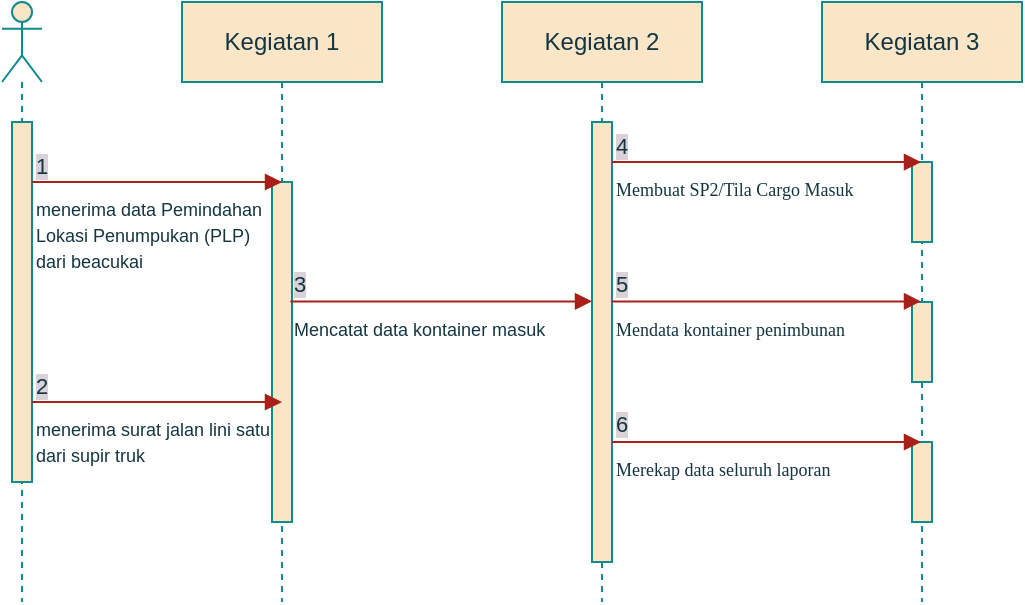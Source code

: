 <mxfile version="13.9.7" type="github" pages="2">
  <diagram id="s0Mmbe_96foXXKUcqOf8" name="sequence diagram masuk">
    <mxGraphModel dx="1038" dy="547" grid="1" gridSize="10" guides="1" tooltips="1" connect="1" arrows="1" fold="1" page="1" pageScale="1" pageWidth="850" pageHeight="1100" background="none" math="0" shadow="0">
      <root>
        <mxCell id="0" />
        <mxCell id="1" parent="0" />
        <mxCell id="u2yPSylJnqLLxZqIL412-1" value="" style="shape=umlLifeline;participant=umlActor;perimeter=lifelinePerimeter;whiteSpace=wrap;html=1;container=1;collapsible=0;recursiveResize=0;verticalAlign=top;spacingTop=36;outlineConnect=0;fillColor=#FAE5C7;strokeColor=#0F8B8D;fontColor=#143642;" parent="1" vertex="1">
          <mxGeometry x="170" y="80" width="20" height="300" as="geometry" />
        </mxCell>
        <mxCell id="u2yPSylJnqLLxZqIL412-10" value="" style="html=1;points=[];perimeter=orthogonalPerimeter;fillColor=#FAE5C7;strokeColor=#0F8B8D;fontColor=#143642;" parent="u2yPSylJnqLLxZqIL412-1" vertex="1">
          <mxGeometry x="5" y="60" width="10" height="180" as="geometry" />
        </mxCell>
        <mxCell id="u2yPSylJnqLLxZqIL412-2" value="Kegiatan 1" style="shape=umlLifeline;perimeter=lifelinePerimeter;whiteSpace=wrap;html=1;container=1;collapsible=0;recursiveResize=0;outlineConnect=0;fillColor=#FAE5C7;strokeColor=#0F8B8D;fontColor=#143642;" parent="1" vertex="1">
          <mxGeometry x="260" y="80" width="100" height="300" as="geometry" />
        </mxCell>
        <mxCell id="u2yPSylJnqLLxZqIL412-8" value="" style="html=1;points=[];perimeter=orthogonalPerimeter;fillColor=#FAE5C7;strokeColor=#0F8B8D;fontColor=#143642;" parent="u2yPSylJnqLLxZqIL412-2" vertex="1">
          <mxGeometry x="45" y="90" width="10" height="170" as="geometry" />
        </mxCell>
        <mxCell id="u2yPSylJnqLLxZqIL412-3" value="Kegiatan 2" style="shape=umlLifeline;perimeter=lifelinePerimeter;whiteSpace=wrap;html=1;container=1;collapsible=0;recursiveResize=0;outlineConnect=0;fillColor=#FAE5C7;strokeColor=#0F8B8D;fontColor=#143642;" parent="1" vertex="1">
          <mxGeometry x="420" y="80" width="100" height="300" as="geometry" />
        </mxCell>
        <mxCell id="u2yPSylJnqLLxZqIL412-6" value="&lt;div&gt;Kegiatan 3&lt;/div&gt;" style="shape=umlLifeline;perimeter=lifelinePerimeter;whiteSpace=wrap;html=1;container=1;collapsible=0;recursiveResize=0;outlineConnect=0;fillColor=#FAE5C7;strokeColor=#0F8B8D;fontColor=#143642;" parent="1" vertex="1">
          <mxGeometry x="580" y="80" width="100" height="300" as="geometry" />
        </mxCell>
        <mxCell id="u2yPSylJnqLLxZqIL412-12" value="" style="html=1;points=[];perimeter=orthogonalPerimeter;fillColor=#FAE5C7;strokeColor=#0F8B8D;fontColor=#143642;" parent="u2yPSylJnqLLxZqIL412-6" vertex="1">
          <mxGeometry x="45" y="80" width="10" height="40" as="geometry" />
        </mxCell>
        <mxCell id="u2yPSylJnqLLxZqIL412-13" value="" style="html=1;points=[];perimeter=orthogonalPerimeter;fillColor=#FAE5C7;strokeColor=#0F8B8D;fontColor=#143642;" parent="u2yPSylJnqLLxZqIL412-6" vertex="1">
          <mxGeometry x="45" y="150" width="10" height="40" as="geometry" />
        </mxCell>
        <mxCell id="u2yPSylJnqLLxZqIL412-14" value="" style="html=1;points=[];perimeter=orthogonalPerimeter;fillColor=#FAE5C7;strokeColor=#0F8B8D;fontColor=#143642;" parent="u2yPSylJnqLLxZqIL412-6" vertex="1">
          <mxGeometry x="45" y="220" width="10" height="40" as="geometry" />
        </mxCell>
        <mxCell id="u2yPSylJnqLLxZqIL412-11" value="" style="html=1;points=[];perimeter=orthogonalPerimeter;fillColor=#FAE5C7;strokeColor=#0F8B8D;fontColor=#143642;" parent="1" vertex="1">
          <mxGeometry x="465" y="140" width="10" height="220" as="geometry" />
        </mxCell>
        <mxCell id="u2yPSylJnqLLxZqIL412-15" value="&lt;div&gt;&lt;font style=&quot;font-size: 9px&quot;&gt;menerima data Pemindahan &lt;br&gt;&lt;/font&gt;&lt;/div&gt;&lt;div&gt;&lt;font style=&quot;font-size: 9px&quot;&gt;Lokasi Penumpukan (PLP) &lt;br&gt;&lt;/font&gt;&lt;/div&gt;&lt;div&gt;&lt;font style=&quot;font-size: 9px&quot;&gt;dari beacukai&lt;/font&gt;&lt;/div&gt;" style="endArrow=block;endFill=1;html=1;edgeStyle=orthogonalEdgeStyle;align=left;verticalAlign=top;labelBackgroundColor=none;strokeColor=#A8201A;fontColor=#143642;" parent="1" source="u2yPSylJnqLLxZqIL412-10" edge="1">
          <mxGeometry x="-1" relative="1" as="geometry">
            <mxPoint x="190" y="170" as="sourcePoint" />
            <mxPoint x="310" y="170" as="targetPoint" />
            <Array as="points">
              <mxPoint x="210" y="170" />
              <mxPoint x="210" y="170" />
            </Array>
          </mxGeometry>
        </mxCell>
        <mxCell id="u2yPSylJnqLLxZqIL412-16" value="1" style="edgeLabel;resizable=0;html=1;align=left;verticalAlign=bottom;labelBackgroundColor=#DAD2D8;fontColor=#143642;" parent="u2yPSylJnqLLxZqIL412-15" connectable="0" vertex="1">
          <mxGeometry x="-1" relative="1" as="geometry" />
        </mxCell>
        <mxCell id="u2yPSylJnqLLxZqIL412-19" value="&lt;div&gt;&lt;font style=&quot;font-size: 9px&quot;&gt;Mencatat data kontainer masuk&lt;/font&gt;&lt;/div&gt;&lt;div&gt;&lt;font style=&quot;font-size: 9px&quot;&gt;&lt;br&gt;&lt;/font&gt;&lt;/div&gt;" style="endArrow=block;endFill=1;html=1;edgeStyle=orthogonalEdgeStyle;align=left;verticalAlign=top;labelBackgroundColor=none;strokeColor=#A8201A;fontColor=#143642;exitX=0.92;exitY=0.626;exitDx=0;exitDy=0;exitPerimeter=0;" parent="1" edge="1">
          <mxGeometry x="-1" relative="1" as="geometry">
            <mxPoint x="314.2" y="229.79" as="sourcePoint" />
            <mxPoint x="465" y="229.659" as="targetPoint" />
            <Array as="points">
              <mxPoint x="430" y="229.63" />
              <mxPoint x="430" y="229.63" />
            </Array>
          </mxGeometry>
        </mxCell>
        <mxCell id="u2yPSylJnqLLxZqIL412-20" value="3" style="edgeLabel;resizable=0;html=1;align=left;verticalAlign=bottom;labelBackgroundColor=#DAD2D8;fontColor=#143642;" parent="u2yPSylJnqLLxZqIL412-19" connectable="0" vertex="1">
          <mxGeometry x="-1" relative="1" as="geometry" />
        </mxCell>
        <mxCell id="u2yPSylJnqLLxZqIL412-23" value="&lt;font style=&quot;font-size: 9px&quot;&gt;&lt;span style=&quot;font-family: &amp;#34;calisto mt&amp;#34; , serif&quot; lang=&quot;EN-US&quot;&gt;Membuat SP2/Tila Cargo Masuk&lt;/span&gt;&lt;/font&gt;" style="endArrow=block;endFill=1;html=1;edgeStyle=orthogonalEdgeStyle;align=left;verticalAlign=top;labelBackgroundColor=none;strokeColor=#A8201A;fontColor=#143642;" parent="1" target="u2yPSylJnqLLxZqIL412-6" edge="1">
          <mxGeometry x="-1" relative="1" as="geometry">
            <mxPoint x="475" y="160.029" as="sourcePoint" />
            <mxPoint x="600" y="160" as="targetPoint" />
            <Array as="points">
              <mxPoint x="580" y="160" />
              <mxPoint x="580" y="160" />
            </Array>
          </mxGeometry>
        </mxCell>
        <mxCell id="u2yPSylJnqLLxZqIL412-24" value="4" style="edgeLabel;resizable=0;html=1;align=left;verticalAlign=bottom;labelBackgroundColor=#DAD2D8;fontColor=#143642;" parent="u2yPSylJnqLLxZqIL412-23" connectable="0" vertex="1">
          <mxGeometry x="-1" relative="1" as="geometry" />
        </mxCell>
        <mxCell id="u2yPSylJnqLLxZqIL412-25" value="&lt;font style=&quot;font-size: 9px&quot;&gt;&lt;span style=&quot;font-family: &amp;quot;calisto mt&amp;quot; , serif&quot; lang=&quot;EN-US&quot;&gt;Mendata kontainer penimbunan&lt;/span&gt;&lt;/font&gt;" style="endArrow=block;endFill=1;html=1;edgeStyle=orthogonalEdgeStyle;align=left;verticalAlign=top;labelBackgroundColor=none;strokeColor=#A8201A;fontColor=#143642;" parent="1" edge="1">
          <mxGeometry x="-1" relative="1" as="geometry">
            <mxPoint x="475" y="229.719" as="sourcePoint" />
            <mxPoint x="629.5" y="229.719" as="targetPoint" />
            <Array as="points">
              <mxPoint x="580" y="229.69" />
              <mxPoint x="580" y="229.69" />
            </Array>
          </mxGeometry>
        </mxCell>
        <mxCell id="u2yPSylJnqLLxZqIL412-26" value="5" style="edgeLabel;resizable=0;html=1;align=left;verticalAlign=bottom;labelBackgroundColor=#DAD2D8;fontColor=#143642;" parent="u2yPSylJnqLLxZqIL412-25" connectable="0" vertex="1">
          <mxGeometry x="-1" relative="1" as="geometry" />
        </mxCell>
        <mxCell id="u2yPSylJnqLLxZqIL412-27" value="&lt;font style=&quot;font-size: 9px&quot;&gt;&lt;span style=&quot;font-family: &amp;quot;calisto mt&amp;quot; , serif&quot; lang=&quot;EN-US&quot;&gt;Merekap data seluruh laporan&lt;/span&gt;&lt;/font&gt;" style="endArrow=block;endFill=1;html=1;edgeStyle=orthogonalEdgeStyle;align=left;verticalAlign=top;labelBackgroundColor=none;strokeColor=#A8201A;fontColor=#143642;" parent="1" edge="1">
          <mxGeometry x="-1" relative="1" as="geometry">
            <mxPoint x="475" y="299.999" as="sourcePoint" />
            <mxPoint x="629.5" y="299.999" as="targetPoint" />
            <Array as="points">
              <mxPoint x="580" y="299.97" />
              <mxPoint x="580" y="299.97" />
            </Array>
          </mxGeometry>
        </mxCell>
        <mxCell id="u2yPSylJnqLLxZqIL412-28" value="6" style="edgeLabel;resizable=0;html=1;align=left;verticalAlign=bottom;labelBackgroundColor=#DAD2D8;fontColor=#143642;" parent="u2yPSylJnqLLxZqIL412-27" connectable="0" vertex="1">
          <mxGeometry x="-1" relative="1" as="geometry" />
        </mxCell>
        <mxCell id="u2yPSylJnqLLxZqIL412-31" value="&lt;div&gt;&lt;font style=&quot;font-size: 9px&quot;&gt;menerima surat jalan lini satu &lt;br&gt;&lt;/font&gt;&lt;/div&gt;&lt;div&gt;&lt;font style=&quot;font-size: 9px&quot;&gt;dari supir truk&lt;/font&gt;&lt;/div&gt;" style="endArrow=block;endFill=1;html=1;edgeStyle=orthogonalEdgeStyle;align=left;verticalAlign=top;labelBackgroundColor=none;strokeColor=#A8201A;fontColor=#143642;" parent="1" edge="1">
          <mxGeometry x="-1" relative="1" as="geometry">
            <mxPoint x="185.0" y="280.029" as="sourcePoint" />
            <mxPoint x="310" y="280" as="targetPoint" />
            <Array as="points">
              <mxPoint x="210" y="280" />
              <mxPoint x="210" y="280" />
            </Array>
            <mxPoint as="offset" />
          </mxGeometry>
        </mxCell>
        <mxCell id="u2yPSylJnqLLxZqIL412-32" value="2" style="edgeLabel;resizable=0;html=1;align=left;verticalAlign=bottom;labelBackgroundColor=#DAD2D8;fontColor=#143642;" parent="u2yPSylJnqLLxZqIL412-31" connectable="0" vertex="1">
          <mxGeometry x="-1" relative="1" as="geometry" />
        </mxCell>
      </root>
    </mxGraphModel>
  </diagram>
  <diagram id="yHClxJVfhAcmL0Wd4f6d" name="sequence diagram keluar">
    <mxGraphModel dx="1221" dy="644" grid="1" gridSize="10" guides="1" tooltips="1" connect="1" arrows="1" fold="1" page="1" pageScale="1" pageWidth="850" pageHeight="1100" math="0" shadow="0">
      <root>
        <mxCell id="rzDEYPqwC-Ctk7Euo6rp-0" />
        <mxCell id="rzDEYPqwC-Ctk7Euo6rp-1" parent="rzDEYPqwC-Ctk7Euo6rp-0" />
        <mxCell id="7TtJ_oYwYsImzt8FH30y-0" value="" style="shape=umlLifeline;participant=umlActor;perimeter=lifelinePerimeter;whiteSpace=wrap;html=1;container=1;collapsible=0;recursiveResize=0;verticalAlign=top;spacingTop=36;outlineConnect=0;fillColor=#FAE5C7;strokeColor=#0F8B8D;fontColor=#143642;" parent="rzDEYPqwC-Ctk7Euo6rp-1" vertex="1">
          <mxGeometry x="170" y="80" width="20" height="300" as="geometry" />
        </mxCell>
        <mxCell id="7TtJ_oYwYsImzt8FH30y-1" value="" style="html=1;points=[];perimeter=orthogonalPerimeter;fillColor=#FAE5C7;strokeColor=#0F8B8D;fontColor=#143642;" parent="7TtJ_oYwYsImzt8FH30y-0" vertex="1">
          <mxGeometry x="5" y="60" width="10" height="80" as="geometry" />
        </mxCell>
        <mxCell id="7TtJ_oYwYsImzt8FH30y-2" value="Kegiatan 1" style="shape=umlLifeline;perimeter=lifelinePerimeter;whiteSpace=wrap;html=1;container=1;collapsible=0;recursiveResize=0;outlineConnect=0;fillColor=#FAE5C7;strokeColor=#0F8B8D;fontColor=#143642;" parent="rzDEYPqwC-Ctk7Euo6rp-1" vertex="1">
          <mxGeometry x="260" y="80" width="100" height="300" as="geometry" />
        </mxCell>
        <mxCell id="7TtJ_oYwYsImzt8FH30y-3" value="" style="html=1;points=[];perimeter=orthogonalPerimeter;fillColor=#FAE5C7;strokeColor=#0F8B8D;fontColor=#143642;" parent="7TtJ_oYwYsImzt8FH30y-2" vertex="1">
          <mxGeometry x="45" y="90" width="10" height="40" as="geometry" />
        </mxCell>
        <mxCell id="7TtJ_oYwYsImzt8FH30y-5" value="Kegiatan 2" style="shape=umlLifeline;perimeter=lifelinePerimeter;whiteSpace=wrap;html=1;container=1;collapsible=0;recursiveResize=0;outlineConnect=0;fillColor=#FAE5C7;strokeColor=#0F8B8D;fontColor=#143642;" parent="rzDEYPqwC-Ctk7Euo6rp-1" vertex="1">
          <mxGeometry x="420" y="80" width="100" height="300" as="geometry" />
        </mxCell>
        <mxCell id="7TtJ_oYwYsImzt8FH30y-6" value="&lt;div&gt;Kegiatan 3&lt;/div&gt;" style="shape=umlLifeline;perimeter=lifelinePerimeter;whiteSpace=wrap;html=1;container=1;collapsible=0;recursiveResize=0;outlineConnect=0;fillColor=#FAE5C7;strokeColor=#0F8B8D;fontColor=#143642;" parent="rzDEYPqwC-Ctk7Euo6rp-1" vertex="1">
          <mxGeometry x="580" y="80" width="100" height="300" as="geometry" />
        </mxCell>
        <mxCell id="7TtJ_oYwYsImzt8FH30y-7" value="" style="html=1;points=[];perimeter=orthogonalPerimeter;fillColor=#FAE5C7;strokeColor=#0F8B8D;fontColor=#143642;" parent="7TtJ_oYwYsImzt8FH30y-6" vertex="1">
          <mxGeometry x="45" y="80" width="10" height="40" as="geometry" />
        </mxCell>
        <mxCell id="7TtJ_oYwYsImzt8FH30y-8" value="" style="html=1;points=[];perimeter=orthogonalPerimeter;fillColor=#FAE5C7;strokeColor=#0F8B8D;fontColor=#143642;" parent="7TtJ_oYwYsImzt8FH30y-6" vertex="1">
          <mxGeometry x="45" y="150" width="10" height="40" as="geometry" />
        </mxCell>
        <mxCell id="7TtJ_oYwYsImzt8FH30y-9" value="" style="html=1;points=[];perimeter=orthogonalPerimeter;fillColor=#FAE5C7;strokeColor=#0F8B8D;fontColor=#143642;" parent="7TtJ_oYwYsImzt8FH30y-6" vertex="1">
          <mxGeometry x="45" y="220" width="10" height="40" as="geometry" />
        </mxCell>
        <mxCell id="7TtJ_oYwYsImzt8FH30y-10" value="" style="html=1;points=[];perimeter=orthogonalPerimeter;fillColor=#FAE5C7;strokeColor=#0F8B8D;fontColor=#143642;" parent="rzDEYPqwC-Ctk7Euo6rp-1" vertex="1">
          <mxGeometry x="465" y="140" width="10" height="220" as="geometry" />
        </mxCell>
        <mxCell id="7TtJ_oYwYsImzt8FH30y-11" value="&lt;div&gt;&lt;font style=&quot;font-size: 9px&quot;&gt;Dokumen Surat Persetujuan&lt;br&gt;&lt;/font&gt;&lt;/div&gt;&lt;div&gt;&lt;font style=&quot;font-size: 9px&quot;&gt;Pengeluaran Barang (SPPB) &lt;/font&gt;&lt;/div&gt;" style="endArrow=block;endFill=1;html=1;edgeStyle=orthogonalEdgeStyle;align=left;verticalAlign=top;labelBackgroundColor=none;strokeColor=#A8201A;fontColor=#143642;" parent="rzDEYPqwC-Ctk7Euo6rp-1" source="7TtJ_oYwYsImzt8FH30y-1" edge="1">
          <mxGeometry x="-1" relative="1" as="geometry">
            <mxPoint x="190" y="170" as="sourcePoint" />
            <mxPoint x="310" y="170" as="targetPoint" />
            <Array as="points">
              <mxPoint x="210" y="170" />
              <mxPoint x="210" y="170" />
            </Array>
          </mxGeometry>
        </mxCell>
        <mxCell id="7TtJ_oYwYsImzt8FH30y-12" value="1" style="edgeLabel;resizable=0;html=1;align=left;verticalAlign=bottom;labelBackgroundColor=#DAD2D8;fontColor=#143642;" parent="7TtJ_oYwYsImzt8FH30y-11" connectable="0" vertex="1">
          <mxGeometry x="-1" relative="1" as="geometry" />
        </mxCell>
        <mxCell id="7TtJ_oYwYsImzt8FH30y-13" value="&lt;div&gt;&lt;font style=&quot;font-size: 9px&quot;&gt;Mencatat data kontainer keluar&lt;/font&gt;&lt;/div&gt;" style="endArrow=block;endFill=1;html=1;edgeStyle=orthogonalEdgeStyle;align=left;verticalAlign=top;labelBackgroundColor=none;strokeColor=#A8201A;fontColor=#143642;" parent="rzDEYPqwC-Ctk7Euo6rp-1" edge="1">
          <mxGeometry x="-1" relative="1" as="geometry">
            <mxPoint x="314" y="210" as="sourcePoint" />
            <mxPoint x="469.5" y="210.029" as="targetPoint" />
            <Array as="points" />
          </mxGeometry>
        </mxCell>
        <mxCell id="7TtJ_oYwYsImzt8FH30y-14" value="2" style="edgeLabel;resizable=0;html=1;align=left;verticalAlign=bottom;labelBackgroundColor=#DAD2D8;fontColor=#143642;" parent="7TtJ_oYwYsImzt8FH30y-13" connectable="0" vertex="1">
          <mxGeometry x="-1" relative="1" as="geometry" />
        </mxCell>
        <mxCell id="7TtJ_oYwYsImzt8FH30y-15" value="&lt;font style=&quot;font-size: 9px&quot;&gt;&lt;span style=&quot;font-family: &amp;#34;calisto mt&amp;#34; , serif&quot; lang=&quot;EN-US&quot;&gt;Membuat SP2/Tila Cargo Keluar&lt;/span&gt;&lt;/font&gt;" style="endArrow=block;endFill=1;html=1;edgeStyle=orthogonalEdgeStyle;align=left;verticalAlign=top;labelBackgroundColor=none;strokeColor=#A8201A;fontColor=#143642;" parent="rzDEYPqwC-Ctk7Euo6rp-1" target="7TtJ_oYwYsImzt8FH30y-6" edge="1">
          <mxGeometry x="-1" relative="1" as="geometry">
            <mxPoint x="475" y="160.029" as="sourcePoint" />
            <mxPoint x="600" y="160" as="targetPoint" />
            <Array as="points">
              <mxPoint x="580" y="160" />
              <mxPoint x="580" y="160" />
            </Array>
          </mxGeometry>
        </mxCell>
        <mxCell id="7TtJ_oYwYsImzt8FH30y-16" value="3" style="edgeLabel;resizable=0;html=1;align=left;verticalAlign=bottom;labelBackgroundColor=#DAD2D8;fontColor=#143642;" parent="7TtJ_oYwYsImzt8FH30y-15" connectable="0" vertex="1">
          <mxGeometry x="-1" relative="1" as="geometry" />
        </mxCell>
        <mxCell id="7TtJ_oYwYsImzt8FH30y-17" value="&lt;font style=&quot;font-size: 9px&quot;&gt;&lt;span style=&quot;font-family: &amp;quot;calisto mt&amp;quot; , serif&quot; lang=&quot;EN-US&quot;&gt;Mendata kontainer penimbunan&lt;/span&gt;&lt;/font&gt;" style="endArrow=block;endFill=1;html=1;edgeStyle=orthogonalEdgeStyle;align=left;verticalAlign=top;labelBackgroundColor=none;strokeColor=#A8201A;fontColor=#143642;" parent="rzDEYPqwC-Ctk7Euo6rp-1" edge="1">
          <mxGeometry x="-1" relative="1" as="geometry">
            <mxPoint x="475" y="229.719" as="sourcePoint" />
            <mxPoint x="629.5" y="229.719" as="targetPoint" />
            <Array as="points">
              <mxPoint x="580" y="229.69" />
              <mxPoint x="580" y="229.69" />
            </Array>
          </mxGeometry>
        </mxCell>
        <mxCell id="7TtJ_oYwYsImzt8FH30y-18" value="4" style="edgeLabel;resizable=0;html=1;align=left;verticalAlign=bottom;labelBackgroundColor=#DAD2D8;fontColor=#143642;" parent="7TtJ_oYwYsImzt8FH30y-17" connectable="0" vertex="1">
          <mxGeometry x="-1" relative="1" as="geometry" />
        </mxCell>
        <mxCell id="7TtJ_oYwYsImzt8FH30y-19" value="&lt;font style=&quot;font-size: 9px&quot;&gt;&lt;span style=&quot;font-family: &amp;quot;calisto mt&amp;quot; , serif&quot; lang=&quot;EN-US&quot;&gt;Merekap data seluruh laporan&lt;/span&gt;&lt;/font&gt;" style="endArrow=block;endFill=1;html=1;edgeStyle=orthogonalEdgeStyle;align=left;verticalAlign=top;labelBackgroundColor=none;strokeColor=#A8201A;fontColor=#143642;" parent="rzDEYPqwC-Ctk7Euo6rp-1" edge="1">
          <mxGeometry x="-1" relative="1" as="geometry">
            <mxPoint x="475" y="299.999" as="sourcePoint" />
            <mxPoint x="629.5" y="299.999" as="targetPoint" />
            <Array as="points">
              <mxPoint x="580" y="299.97" />
              <mxPoint x="580" y="299.97" />
            </Array>
          </mxGeometry>
        </mxCell>
        <mxCell id="7TtJ_oYwYsImzt8FH30y-20" value="5" style="edgeLabel;resizable=0;html=1;align=left;verticalAlign=bottom;labelBackgroundColor=#DAD2D8;fontColor=#143642;" parent="7TtJ_oYwYsImzt8FH30y-19" connectable="0" vertex="1">
          <mxGeometry x="-1" relative="1" as="geometry">
            <mxPoint as="offset" />
          </mxGeometry>
        </mxCell>
      </root>
    </mxGraphModel>
  </diagram>
</mxfile>
